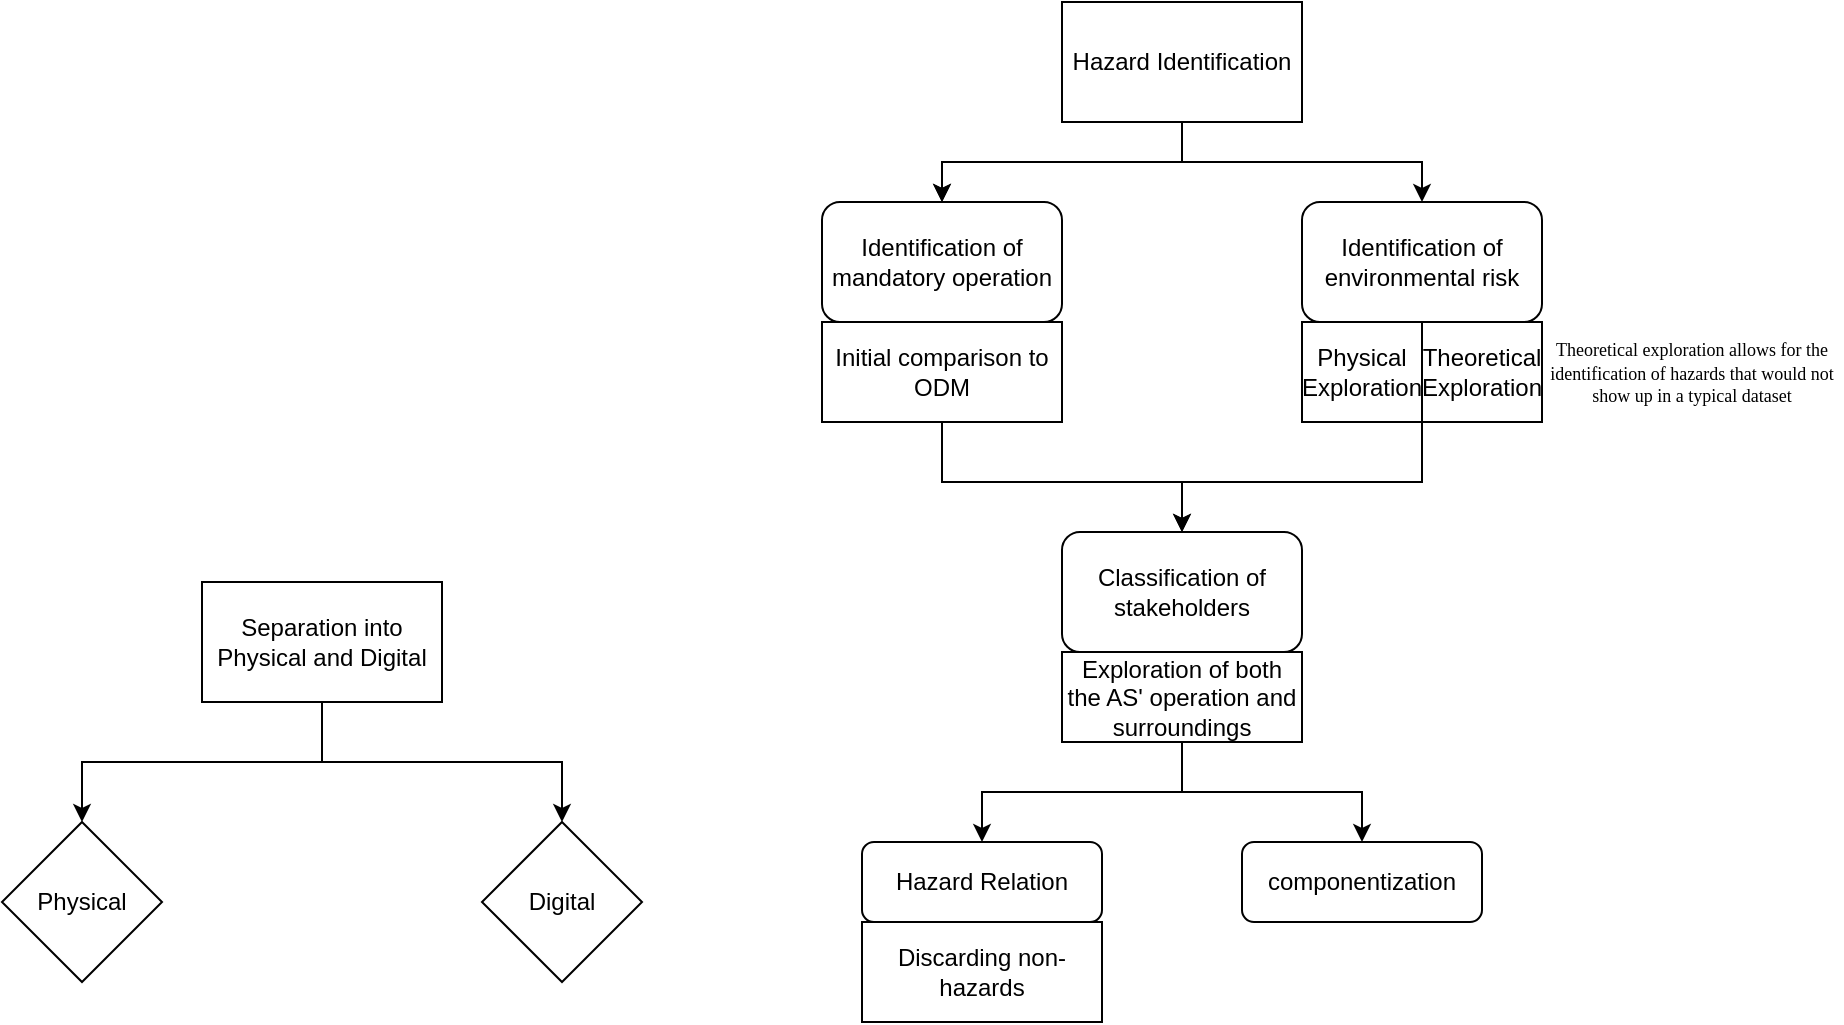 <mxfile version="22.0.4" type="github">
  <diagram name="Page-1" id="gVV-lAtCTAZQ4N9Vdqxv">
    <mxGraphModel dx="2538" dy="653" grid="1" gridSize="10" guides="1" tooltips="1" connect="1" arrows="1" fold="1" page="1" pageScale="1" pageWidth="850" pageHeight="1100" math="0" shadow="0">
      <root>
        <mxCell id="0" />
        <mxCell id="1" parent="0" />
        <mxCell id="OSJg8APtaKK_bbcxg1oc-6" value="" style="edgeStyle=orthogonalEdgeStyle;rounded=0;orthogonalLoop=1;jettySize=auto;html=1;" edge="1" parent="1" source="OSJg8APtaKK_bbcxg1oc-1" target="OSJg8APtaKK_bbcxg1oc-2">
          <mxGeometry relative="1" as="geometry" />
        </mxCell>
        <mxCell id="OSJg8APtaKK_bbcxg1oc-7" value="" style="edgeStyle=orthogonalEdgeStyle;rounded=0;orthogonalLoop=1;jettySize=auto;html=1;" edge="1" parent="1" source="OSJg8APtaKK_bbcxg1oc-1" target="OSJg8APtaKK_bbcxg1oc-2">
          <mxGeometry relative="1" as="geometry" />
        </mxCell>
        <mxCell id="OSJg8APtaKK_bbcxg1oc-9" value="" style="edgeStyle=orthogonalEdgeStyle;rounded=0;orthogonalLoop=1;jettySize=auto;html=1;" edge="1" parent="1" source="OSJg8APtaKK_bbcxg1oc-1" target="OSJg8APtaKK_bbcxg1oc-3">
          <mxGeometry relative="1" as="geometry">
            <Array as="points">
              <mxPoint x="400" y="160" />
              <mxPoint x="520" y="160" />
            </Array>
          </mxGeometry>
        </mxCell>
        <mxCell id="OSJg8APtaKK_bbcxg1oc-1" value="Hazard Identification" style="rounded=0;whiteSpace=wrap;html=1;" vertex="1" parent="1">
          <mxGeometry x="340" y="80" width="120" height="60" as="geometry" />
        </mxCell>
        <mxCell id="OSJg8APtaKK_bbcxg1oc-2" value="Identification of mandatory operation" style="rounded=1;whiteSpace=wrap;html=1;" vertex="1" parent="1">
          <mxGeometry x="220" y="180" width="120" height="60" as="geometry" />
        </mxCell>
        <mxCell id="OSJg8APtaKK_bbcxg1oc-24" style="edgeStyle=orthogonalEdgeStyle;rounded=0;orthogonalLoop=1;jettySize=auto;html=1;entryX=0.5;entryY=0;entryDx=0;entryDy=0;" edge="1" parent="1" source="OSJg8APtaKK_bbcxg1oc-3" target="OSJg8APtaKK_bbcxg1oc-4">
          <mxGeometry relative="1" as="geometry">
            <Array as="points">
              <mxPoint x="520" y="320" />
              <mxPoint x="400" y="320" />
            </Array>
          </mxGeometry>
        </mxCell>
        <mxCell id="OSJg8APtaKK_bbcxg1oc-3" value="Identification of environmental risk" style="rounded=1;whiteSpace=wrap;html=1;" vertex="1" parent="1">
          <mxGeometry x="460" y="180" width="120" height="60" as="geometry" />
        </mxCell>
        <mxCell id="OSJg8APtaKK_bbcxg1oc-4" value="Classification of stakeholders" style="rounded=1;whiteSpace=wrap;html=1;" vertex="1" parent="1">
          <mxGeometry x="340" y="345" width="120" height="60" as="geometry" />
        </mxCell>
        <mxCell id="OSJg8APtaKK_bbcxg1oc-11" value="" style="edgeStyle=orthogonalEdgeStyle;rounded=0;orthogonalLoop=1;jettySize=auto;html=1;" edge="1" parent="1" source="OSJg8APtaKK_bbcxg1oc-5" target="OSJg8APtaKK_bbcxg1oc-10">
          <mxGeometry relative="1" as="geometry">
            <Array as="points">
              <mxPoint x="-30" y="460" />
              <mxPoint x="-150" y="460" />
            </Array>
          </mxGeometry>
        </mxCell>
        <mxCell id="OSJg8APtaKK_bbcxg1oc-13" value="" style="edgeStyle=orthogonalEdgeStyle;rounded=0;orthogonalLoop=1;jettySize=auto;html=1;" edge="1" parent="1" source="OSJg8APtaKK_bbcxg1oc-5" target="OSJg8APtaKK_bbcxg1oc-12">
          <mxGeometry relative="1" as="geometry">
            <Array as="points">
              <mxPoint x="-30" y="460" />
              <mxPoint x="90" y="460" />
            </Array>
          </mxGeometry>
        </mxCell>
        <mxCell id="OSJg8APtaKK_bbcxg1oc-5" value="Separation into Physical and Digital" style="rounded=0;whiteSpace=wrap;html=1;" vertex="1" parent="1">
          <mxGeometry x="-90" y="370" width="120" height="60" as="geometry" />
        </mxCell>
        <mxCell id="OSJg8APtaKK_bbcxg1oc-10" value="Physical" style="rhombus;whiteSpace=wrap;html=1;rounded=0;" vertex="1" parent="1">
          <mxGeometry x="-190" y="490" width="80" height="80" as="geometry" />
        </mxCell>
        <mxCell id="OSJg8APtaKK_bbcxg1oc-12" value="Digital" style="rhombus;whiteSpace=wrap;html=1;rounded=0;" vertex="1" parent="1">
          <mxGeometry x="50" y="490" width="80" height="80" as="geometry" />
        </mxCell>
        <mxCell id="OSJg8APtaKK_bbcxg1oc-22" value="" style="edgeStyle=orthogonalEdgeStyle;rounded=0;orthogonalLoop=1;jettySize=auto;html=1;" edge="1" parent="1" source="OSJg8APtaKK_bbcxg1oc-14" target="OSJg8APtaKK_bbcxg1oc-4">
          <mxGeometry relative="1" as="geometry">
            <Array as="points">
              <mxPoint x="280" y="320" />
              <mxPoint x="400" y="320" />
            </Array>
          </mxGeometry>
        </mxCell>
        <mxCell id="OSJg8APtaKK_bbcxg1oc-14" value="Initial comparison to ODM" style="shape=parallelogram;perimeter=parallelogramPerimeter;whiteSpace=wrap;html=1;fixedSize=1;size=0;" vertex="1" parent="1">
          <mxGeometry x="220" y="240" width="120" height="50" as="geometry" />
        </mxCell>
        <mxCell id="OSJg8APtaKK_bbcxg1oc-28" style="edgeStyle=orthogonalEdgeStyle;rounded=0;orthogonalLoop=1;jettySize=auto;html=1;entryX=0.5;entryY=0;entryDx=0;entryDy=0;" edge="1" parent="1" source="OSJg8APtaKK_bbcxg1oc-16" target="OSJg8APtaKK_bbcxg1oc-25">
          <mxGeometry relative="1" as="geometry" />
        </mxCell>
        <mxCell id="OSJg8APtaKK_bbcxg1oc-29" style="edgeStyle=orthogonalEdgeStyle;rounded=0;orthogonalLoop=1;jettySize=auto;html=1;" edge="1" parent="1" source="OSJg8APtaKK_bbcxg1oc-16" target="OSJg8APtaKK_bbcxg1oc-27">
          <mxGeometry relative="1" as="geometry" />
        </mxCell>
        <mxCell id="OSJg8APtaKK_bbcxg1oc-16" value="Exploration of both the AS&#39; operation and surroundings" style="shape=parallelogram;perimeter=parallelogramPerimeter;whiteSpace=wrap;html=1;fixedSize=1;size=0;" vertex="1" parent="1">
          <mxGeometry x="340" y="405" width="120" height="45" as="geometry" />
        </mxCell>
        <mxCell id="OSJg8APtaKK_bbcxg1oc-19" value="Physical Exploration" style="rounded=0;whiteSpace=wrap;html=1;" vertex="1" parent="1">
          <mxGeometry x="460" y="240" width="60" height="50" as="geometry" />
        </mxCell>
        <mxCell id="OSJg8APtaKK_bbcxg1oc-20" value="Theoretical Exploration" style="rounded=0;whiteSpace=wrap;html=1;" vertex="1" parent="1">
          <mxGeometry x="520" y="240" width="60" height="50" as="geometry" />
        </mxCell>
        <mxCell id="OSJg8APtaKK_bbcxg1oc-25" value="Hazard Relation" style="rounded=1;whiteSpace=wrap;html=1;" vertex="1" parent="1">
          <mxGeometry x="240" y="500" width="120" height="40" as="geometry" />
        </mxCell>
        <mxCell id="OSJg8APtaKK_bbcxg1oc-27" value="componentization" style="rounded=1;whiteSpace=wrap;html=1;" vertex="1" parent="1">
          <mxGeometry x="430" y="500" width="120" height="40" as="geometry" />
        </mxCell>
        <mxCell id="OSJg8APtaKK_bbcxg1oc-31" value="&lt;p style=&quot;line-height: 90%;&quot;&gt;&lt;font face=&quot;Verdana&quot; style=&quot;font-size: 9px;&quot;&gt;Theoretical exploration allows for the identification of hazards that would not show up in a typical dataset&lt;/font&gt;&lt;/p&gt;" style="text;html=1;strokeColor=none;fillColor=none;align=center;verticalAlign=middle;whiteSpace=wrap;rounded=0;" vertex="1" parent="1">
          <mxGeometry x="580" y="245" width="150" height="40" as="geometry" />
        </mxCell>
        <mxCell id="OSJg8APtaKK_bbcxg1oc-34" value="Discarding non-hazards" style="shape=parallelogram;perimeter=parallelogramPerimeter;whiteSpace=wrap;html=1;fixedSize=1;size=0;" vertex="1" parent="1">
          <mxGeometry x="240" y="540" width="120" height="50" as="geometry" />
        </mxCell>
      </root>
    </mxGraphModel>
  </diagram>
</mxfile>
